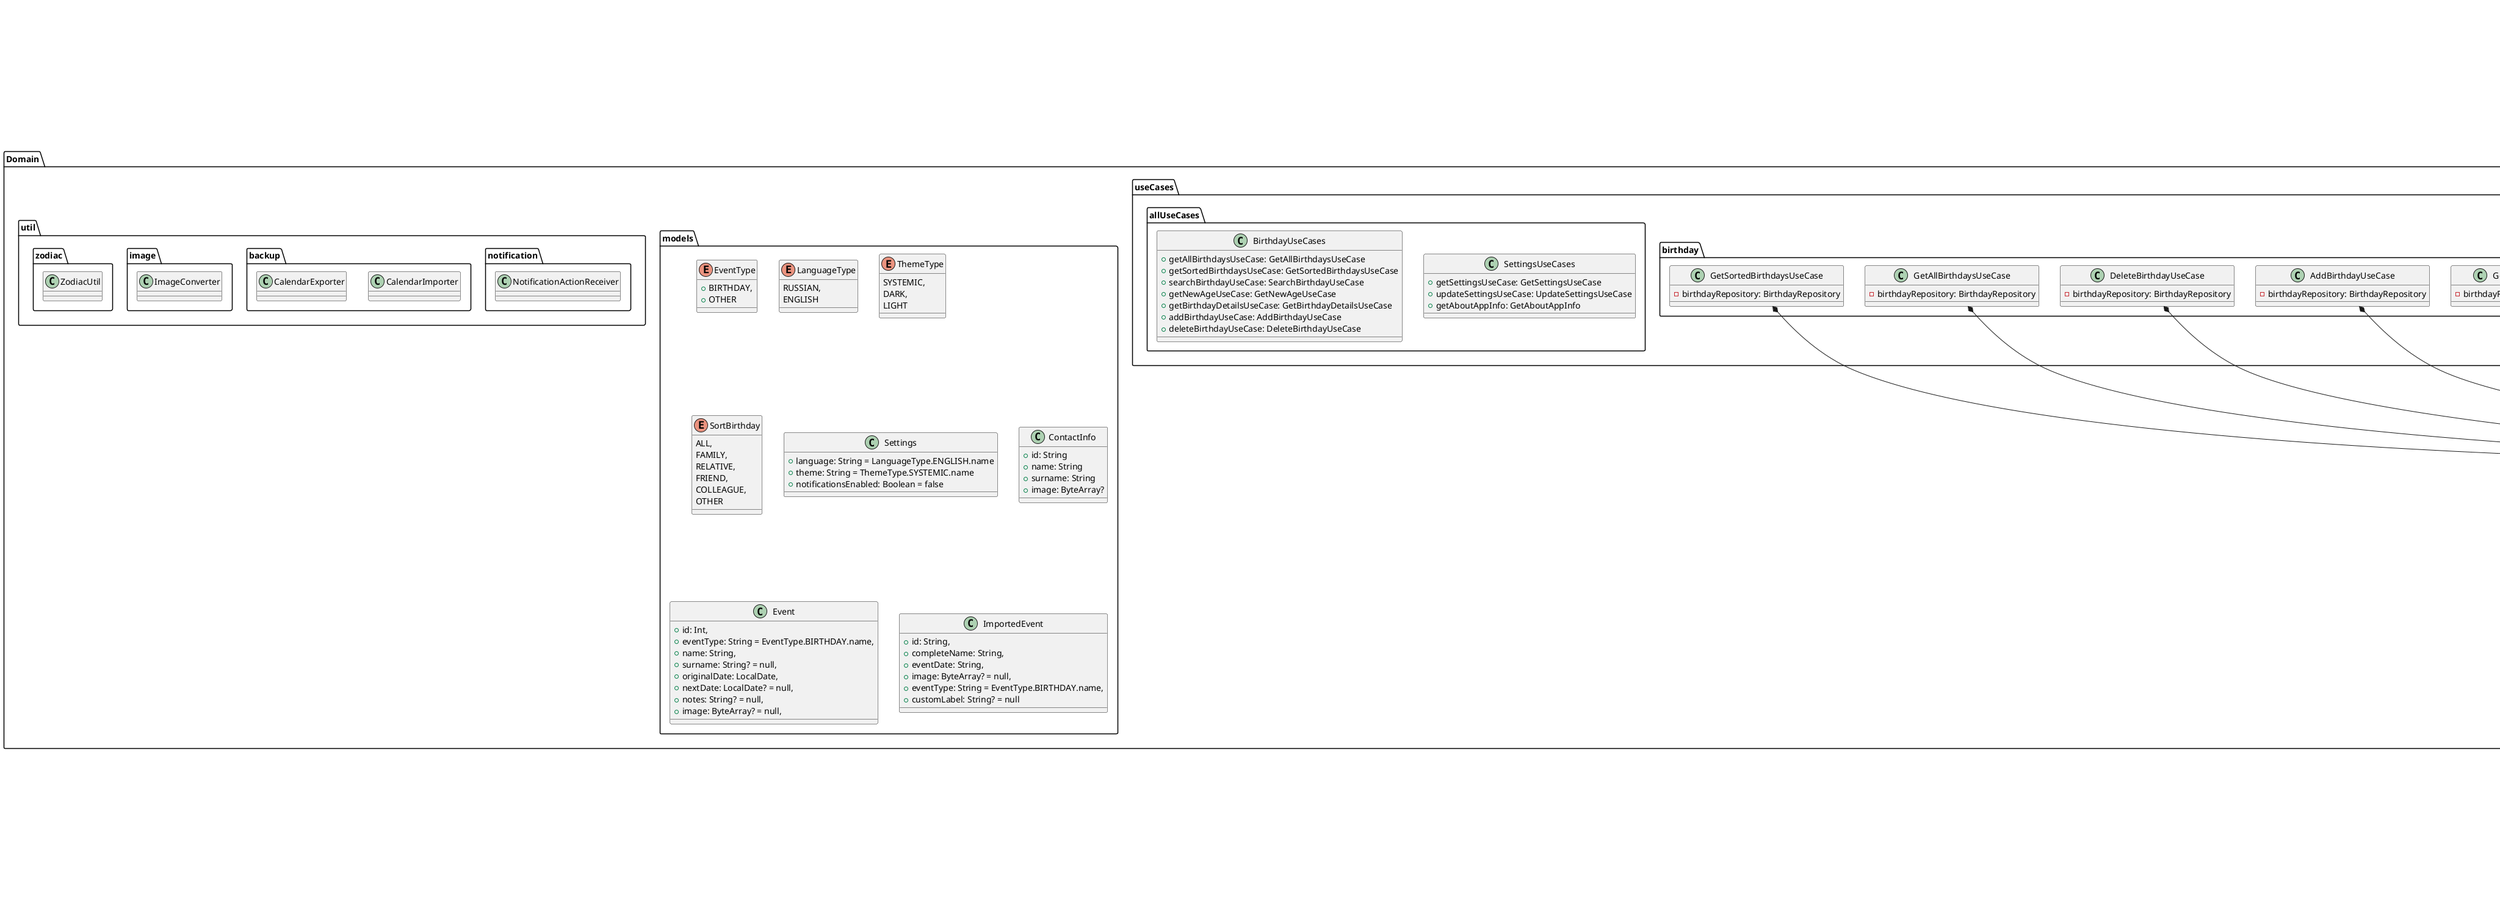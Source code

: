 @startuml

package "Presentation" {

    package "screens" {
        package "screen" {
            class CalendarScreen
            class ListOfBirthdaysScreen
            class AddingBirthdayScreen
            class SettingsScreen
        }

        package "navigation" {
            class NavigationScreen
            object RouteScreen
        }
    }

    package "viewModel" {
        class BirthdayViewModel {
            +birthdayUseCases: BirthdayUseCases
        }
        class SettingsViewModel {
            +settingsUseCases: SettingsUseCases
        }
    }
}

package "Domain" {

    package "models" {

        enum EventType {
            +BIRTHDAY,
            +OTHER
        }

        enum LanguageType {
            RUSSIAN,
            ENGLISH
        }

        enum ThemeType {
            SYSTEMIC,
            DARK,
            LIGHT
        }

        enum SortBirthday {
            ALL,
            FAMILY,
            RELATIVE,
            FRIEND,
            COLLEAGUE,
            OTHER
        }

        class Settings {
            +language: String = LanguageType.ENGLISH.name
            +theme: String = ThemeType.SYSTEMIC.name
            +notificationsEnabled: Boolean = false
        }

        class ContactInfo{
            +id: String
            +name: String
            +surname: String
            +image: ByteArray?
        }

        class Event {
            +id: Int,
            +eventType: String = EventType.BIRTHDAY.name,
            +name: String,
            +surname: String? = null,
            +originalDate: LocalDate,
            +nextDate: LocalDate? = null,
            +notes: String? = null,
            +image: ByteArray? = null,
        }

        class ImportedEvent {
            +id: String,
            +completeName: String,
            +eventDate: String,
            +image: ByteArray? = null,
            +eventType: String = EventType.BIRTHDAY.name,
            +customLabel: String? = null
        }
    }

    package "repositories" {

        interface BirthdayRepository {
            +getAllBirthdays(): List<Birthday>
            +getSortedBirthdays(sortType: String): List<Birthday>
            +searchBirthday(query: String): List<Birthday>
            +getNewAge(birthday: Birthday): Int
            +getBirthdayDetails(id: Int): Birthday
            +addBirthday(birthday: Birthday)
            +updateBirthday(birthday: Birthday)
            +deleteBirthday(id: Int)
        }

        interface SettingsRepository {
            +getSettings(): Settings
            +updateSettings(settings: Settings)
            +getAboutAppInfo(): String
        }
    }

    package "useCases" {

        package "birthday" {
            class GetAllBirthdaysUseCase
            {
                - birthdayRepository: BirthdayRepository
            }

            class GetSortedBirthdaysUseCase
            {
                - birthdayRepository: BirthdayRepository
            }

            class SearchBirthdayUseCase
            {
                - birthdayRepository: BirthdayRepository
            }

             class GetNewAgeUseCase
            {
                - birthdayRepository: BirthdayRepository
            }

             class GetBirthdayDetailsUseCase
            {
                - birthdayRepository: BirthdayRepository
            }

             class AddBirthdayUseCase
            {
                - birthdayRepository: BirthdayRepository
            }

            class DeleteBirthdayUseCase
            {
                - birthdayRepository: BirthdayRepository
            }
        }

        package "settings" {
            class GetSettingsUseCase
            {
                - settingsRepository: SettingsRepository
            }

            class UpdateSettingsUseCase
            {
                - settingsRepository: SettingsRepository
            }

            class GetAboutAppInfo
            {
                - settingsRepository: SettingsRepository
            }
        }

        package "allUseCases" {
            class SettingsUseCases{
                + getSettingsUseCase: GetSettingsUseCase
                + updateSettingsUseCase: UpdateSettingsUseCase
                + getAboutAppInfo: GetAboutAppInfo
            }

            class BirthdayUseCases{
                +getAllBirthdaysUseCase: GetAllBirthdaysUseCase
                +getSortedBirthdaysUseCase: GetSortedBirthdaysUseCase
                +searchBirthdayUseCase: SearchBirthdayUseCase
                +getNewAgeUseCase: GetNewAgeUseCase
                +getBirthdayDetailsUseCase: GetBirthdayDetailsUseCase
                +addBirthdayUseCase: AddBirthdayUseCase
                +deleteBirthdayUseCase: DeleteBirthdayUseCase
            }
        }
    }

    package "util" {
        package "notification" {
            class NotificationActionReceiver
        }

        package "backup" {
            class CalendarImporter
            class CalendarExporter
        }

        package "image" {
            class ImageConverter
        }

        package "zodiac" {
            class ZodiacUtil
        }
    }
}

package "Data" {

    package "repositories" {
        class BirthdayRepositoryImpl {
            +getAllBirthdays(): List<Birthday>
            +getSortedBirthdays(): List<Birthday>
            +searchBirthday(query: String): List<Birthday>
            +getNewAge(birthday: Birthday): Int
            +getBirthdayDetails(id: Int): Birthday
            +addBirthday(birthday: Birthday)
            +updateBirthday(birthday: Birthday)
            +deleteBirthday(id: Int)
        }
        class SettingsRepositoryImpl {
            +getSettings(): Settings
            +updateSettings(settings: Settings)
            +getAboutAppInfo(): String
        }
    }

    package "db" {
        class Database
    }

     package "entity" {
        class SettingsEntity {
            +language: String = LanguageType.ENGLISH.name
            +theme: String = ThemeType.SYSTEMIC.name
            +notificationsEnabled: Boolean = false
        }

        class ContactInfoEntity {
            +id: String
            +name: String
            +surname: String
            +image: ByteArray?
        }

        class EventEntity {
            +id: Int,
            +eventType: String = EventType.BIRTHDAY.name,
            +name: String,
            +surname: String? = null,
            +originalDate: String,
            +nextDate: String? = null,
            +notes: String? = null,
            +image: ByteArray? = null,
        }
     }

     package "dao" {
        class CalendarDao
        class SettingsDao
     }
}

package "di" {
    object DatabaseModule
    object RepositoryModule
    object UseCaseModule
}

BirthdayViewModel *-- BirthdayRepository
SettingsViewModel *-- SettingsRepository

BirthdayRepository <|.. BirthdayRepositoryImpl
SettingsRepository <|.. SettingsRepositoryImpl

BirthdayRepositoryImpl --> Database
SettingsRepositoryImpl --> Database

DatabaseModule *-- Database
RepositoryModule *-- CalendarDao
RepositoryModule *-- SettingsDao
UseCaseModule *-- BirthdayRepository
UseCaseModule *-- SettingsRepository

GetAllBirthdaysUseCase *-- BirthdayRepository
GetSortedBirthdaysUseCase *-- BirthdayRepository
SearchBirthdayUseCase *-- BirthdayRepository
GetNewAgeUseCase *-- BirthdayRepository
GetBirthdayDetailsUseCase *-- BirthdayRepository
AddBirthdayUseCase *-- BirthdayRepository
DeleteBirthdayUseCase *-- BirthdayRepository

GetSettingsUseCase *-- SettingsRepository
UpdateSettingsUseCase *-- SettingsRepository
GetAboutAppInfo *-- SettingsRepository

CalendarScreen <|-- BirthdayViewModel
ListOfBirthdaysScreen <|-- BirthdayViewModel
AddingBirthdayScreen <|-- BirthdayViewModel
SettingsScreen <|-- SettingsViewModel



@enduml